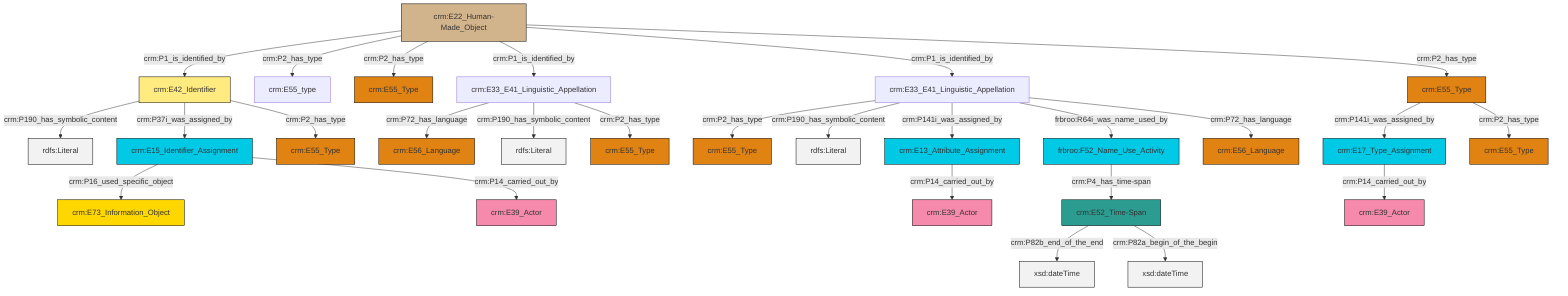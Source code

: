 graph TD
classDef Literal fill:#f2f2f2,stroke:#000000;
classDef CRM_Entity fill:#FFFFFF,stroke:#000000;
classDef Temporal_Entity fill:#00C9E6, stroke:#000000;
classDef Type fill:#E18312, stroke:#000000;
classDef Time-Span fill:#2C9C91, stroke:#000000;
classDef Appellation fill:#FFEB7F, stroke:#000000;
classDef Place fill:#008836, stroke:#000000;
classDef Persistent_Item fill:#B266B2, stroke:#000000;
classDef Conceptual_Object fill:#FFD700, stroke:#000000;
classDef Physical_Thing fill:#D2B48C, stroke:#000000;
classDef Actor fill:#f58aad, stroke:#000000;
classDef PC_Classes fill:#4ce600, stroke:#000000;
classDef Multi fill:#cccccc,stroke:#000000;

4["crm:E42_Identifier"]:::Appellation -->|crm:P190_has_symbolic_content| 5[rdfs:Literal]:::Literal
10["crm:E33_E41_Linguistic_Appellation"]:::Default -->|crm:P2_has_type| 11["crm:E55_Type"]:::Type
16["crm:E22_Human-Made_Object"]:::Physical_Thing -->|crm:P1_is_identified_by| 4["crm:E42_Identifier"]:::Appellation
17["crm:E15_Identifier_Assignment"]:::Temporal_Entity -->|crm:P16_used_specific_object| 18["crm:E73_Information_Object"]:::Conceptual_Object
10["crm:E33_E41_Linguistic_Appellation"]:::Default -->|crm:P190_has_symbolic_content| 19[rdfs:Literal]:::Literal
0["crm:E13_Attribute_Assignment"]:::Temporal_Entity -->|crm:P14_carried_out_by| 22["crm:E39_Actor"]:::Actor
25["crm:E17_Type_Assignment"]:::Temporal_Entity -->|crm:P14_carried_out_by| 26["crm:E39_Actor"]:::Actor
8["crm:E33_E41_Linguistic_Appellation"]:::Default -->|crm:P72_has_language| 12["crm:E56_Language"]:::Type
17["crm:E15_Identifier_Assignment"]:::Temporal_Entity -->|crm:P14_carried_out_by| 28["crm:E39_Actor"]:::Actor
16["crm:E22_Human-Made_Object"]:::Physical_Thing -->|crm:P2_has_type| 31["crm:E55_type"]:::Default
10["crm:E33_E41_Linguistic_Appellation"]:::Default -->|crm:P141i_was_assigned_by| 0["crm:E13_Attribute_Assignment"]:::Temporal_Entity
6["crm:E52_Time-Span"]:::Time-Span -->|crm:P82b_end_of_the_end| 36[xsd:dateTime]:::Literal
10["crm:E33_E41_Linguistic_Appellation"]:::Default -->|frbroo:R64i_was_name_used_by| 2["frbroo:F52_Name_Use_Activity"]:::Temporal_Entity
16["crm:E22_Human-Made_Object"]:::Physical_Thing -->|crm:P2_has_type| 14["crm:E55_Type"]:::Type
8["crm:E33_E41_Linguistic_Appellation"]:::Default -->|crm:P190_has_symbolic_content| 39[rdfs:Literal]:::Literal
16["crm:E22_Human-Made_Object"]:::Physical_Thing -->|crm:P1_is_identified_by| 8["crm:E33_E41_Linguistic_Appellation"]:::Default
2["frbroo:F52_Name_Use_Activity"]:::Temporal_Entity -->|crm:P4_has_time-span| 6["crm:E52_Time-Span"]:::Time-Span
6["crm:E52_Time-Span"]:::Time-Span -->|crm:P82a_begin_of_the_begin| 42[xsd:dateTime]:::Literal
43["crm:E55_Type"]:::Type -->|crm:P141i_was_assigned_by| 25["crm:E17_Type_Assignment"]:::Temporal_Entity
4["crm:E42_Identifier"]:::Appellation -->|crm:P37i_was_assigned_by| 17["crm:E15_Identifier_Assignment"]:::Temporal_Entity
43["crm:E55_Type"]:::Type -->|crm:P2_has_type| 29["crm:E55_Type"]:::Type
16["crm:E22_Human-Made_Object"]:::Physical_Thing -->|crm:P1_is_identified_by| 10["crm:E33_E41_Linguistic_Appellation"]:::Default
4["crm:E42_Identifier"]:::Appellation -->|crm:P2_has_type| 20["crm:E55_Type"]:::Type
8["crm:E33_E41_Linguistic_Appellation"]:::Default -->|crm:P2_has_type| 37["crm:E55_Type"]:::Type
16["crm:E22_Human-Made_Object"]:::Physical_Thing -->|crm:P2_has_type| 43["crm:E55_Type"]:::Type
10["crm:E33_E41_Linguistic_Appellation"]:::Default -->|crm:P72_has_language| 33["crm:E56_Language"]:::Type